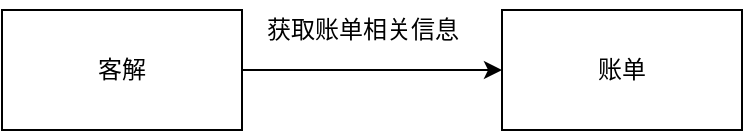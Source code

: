 <mxfile version="20.8.10" type="device"><diagram name="第 1 页" id="lLJRu3JTa3G1tsrYsMZn"><mxGraphModel dx="954" dy="603" grid="1" gridSize="10" guides="1" tooltips="1" connect="1" arrows="1" fold="1" page="1" pageScale="1" pageWidth="827" pageHeight="1169" math="0" shadow="0"><root><mxCell id="0"/><mxCell id="1" parent="0"/><mxCell id="F6t4kf0RACTUk2iv0gqi-3" style="edgeStyle=orthogonalEdgeStyle;rounded=0;orthogonalLoop=1;jettySize=auto;html=1;exitX=1;exitY=0.5;exitDx=0;exitDy=0;entryX=0;entryY=0.5;entryDx=0;entryDy=0;" edge="1" parent="1" source="F6t4kf0RACTUk2iv0gqi-1" target="F6t4kf0RACTUk2iv0gqi-2"><mxGeometry relative="1" as="geometry"/></mxCell><mxCell id="F6t4kf0RACTUk2iv0gqi-1" value="客解" style="rounded=0;whiteSpace=wrap;html=1;" vertex="1" parent="1"><mxGeometry x="90" y="200" width="120" height="60" as="geometry"/></mxCell><mxCell id="F6t4kf0RACTUk2iv0gqi-2" value="账单" style="rounded=0;whiteSpace=wrap;html=1;" vertex="1" parent="1"><mxGeometry x="340" y="200" width="120" height="60" as="geometry"/></mxCell><mxCell id="F6t4kf0RACTUk2iv0gqi-4" value="获取账单相关信息" style="text;html=1;align=center;verticalAlign=middle;resizable=0;points=[];autosize=1;strokeColor=none;fillColor=none;" vertex="1" parent="1"><mxGeometry x="210" y="195" width="120" height="30" as="geometry"/></mxCell></root></mxGraphModel></diagram></mxfile>